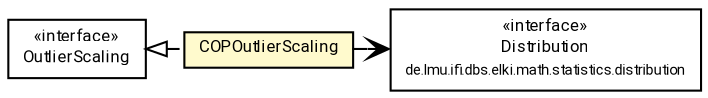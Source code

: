 #!/usr/local/bin/dot
#
# Class diagram 
# Generated by UMLGraph version R5_7_2-60-g0e99a6 (http://www.spinellis.gr/umlgraph/)
#

digraph G {
	graph [fontnames="svg"]
	edge [fontname="Roboto",fontsize=7,labelfontname="Roboto",labelfontsize=7,color="black"];
	node [fontname="Roboto",fontcolor="black",fontsize=8,shape=plaintext,margin=0,width=0,height=0];
	nodesep=0.15;
	ranksep=0.25;
	rankdir=LR;
	// de.lmu.ifi.dbs.elki.math.statistics.distribution.Distribution
	c2191122 [label=<<table title="de.lmu.ifi.dbs.elki.math.statistics.distribution.Distribution" border="0" cellborder="1" cellspacing="0" cellpadding="2" href="../../../math/statistics/distribution/Distribution.html" target="_parent">
		<tr><td><table border="0" cellspacing="0" cellpadding="1">
		<tr><td align="center" balign="center"> &#171;interface&#187; </td></tr>
		<tr><td align="center" balign="center"> <font face="Roboto">Distribution</font> </td></tr>
		<tr><td align="center" balign="center"> <font face="Roboto" point-size="7.0">de.lmu.ifi.dbs.elki.math.statistics.distribution</font> </td></tr>
		</table></td></tr>
		</table>>, URL="../../../math/statistics/distribution/Distribution.html"];
	// de.lmu.ifi.dbs.elki.utilities.scaling.outlier.OutlierScaling
	c2192320 [label=<<table title="de.lmu.ifi.dbs.elki.utilities.scaling.outlier.OutlierScaling" border="0" cellborder="1" cellspacing="0" cellpadding="2" href="OutlierScaling.html" target="_parent">
		<tr><td><table border="0" cellspacing="0" cellpadding="1">
		<tr><td align="center" balign="center"> &#171;interface&#187; </td></tr>
		<tr><td align="center" balign="center"> <font face="Roboto">OutlierScaling</font> </td></tr>
		</table></td></tr>
		</table>>, URL="OutlierScaling.html"];
	// de.lmu.ifi.dbs.elki.utilities.scaling.outlier.COPOutlierScaling
	c2192339 [label=<<table title="de.lmu.ifi.dbs.elki.utilities.scaling.outlier.COPOutlierScaling" border="0" cellborder="1" cellspacing="0" cellpadding="2" bgcolor="lemonChiffon" href="COPOutlierScaling.html" target="_parent">
		<tr><td><table border="0" cellspacing="0" cellpadding="1">
		<tr><td align="center" balign="center"> <font face="Roboto">COPOutlierScaling</font> </td></tr>
		</table></td></tr>
		</table>>, URL="COPOutlierScaling.html"];
	// de.lmu.ifi.dbs.elki.utilities.scaling.outlier.COPOutlierScaling implements de.lmu.ifi.dbs.elki.utilities.scaling.outlier.OutlierScaling
	c2192320 -> c2192339 [arrowtail=empty,style=dashed,dir=back,weight=9];
	// de.lmu.ifi.dbs.elki.utilities.scaling.outlier.COPOutlierScaling navassoc de.lmu.ifi.dbs.elki.math.statistics.distribution.Distribution
	c2192339 -> c2191122 [arrowhead=open,weight=1];
}

